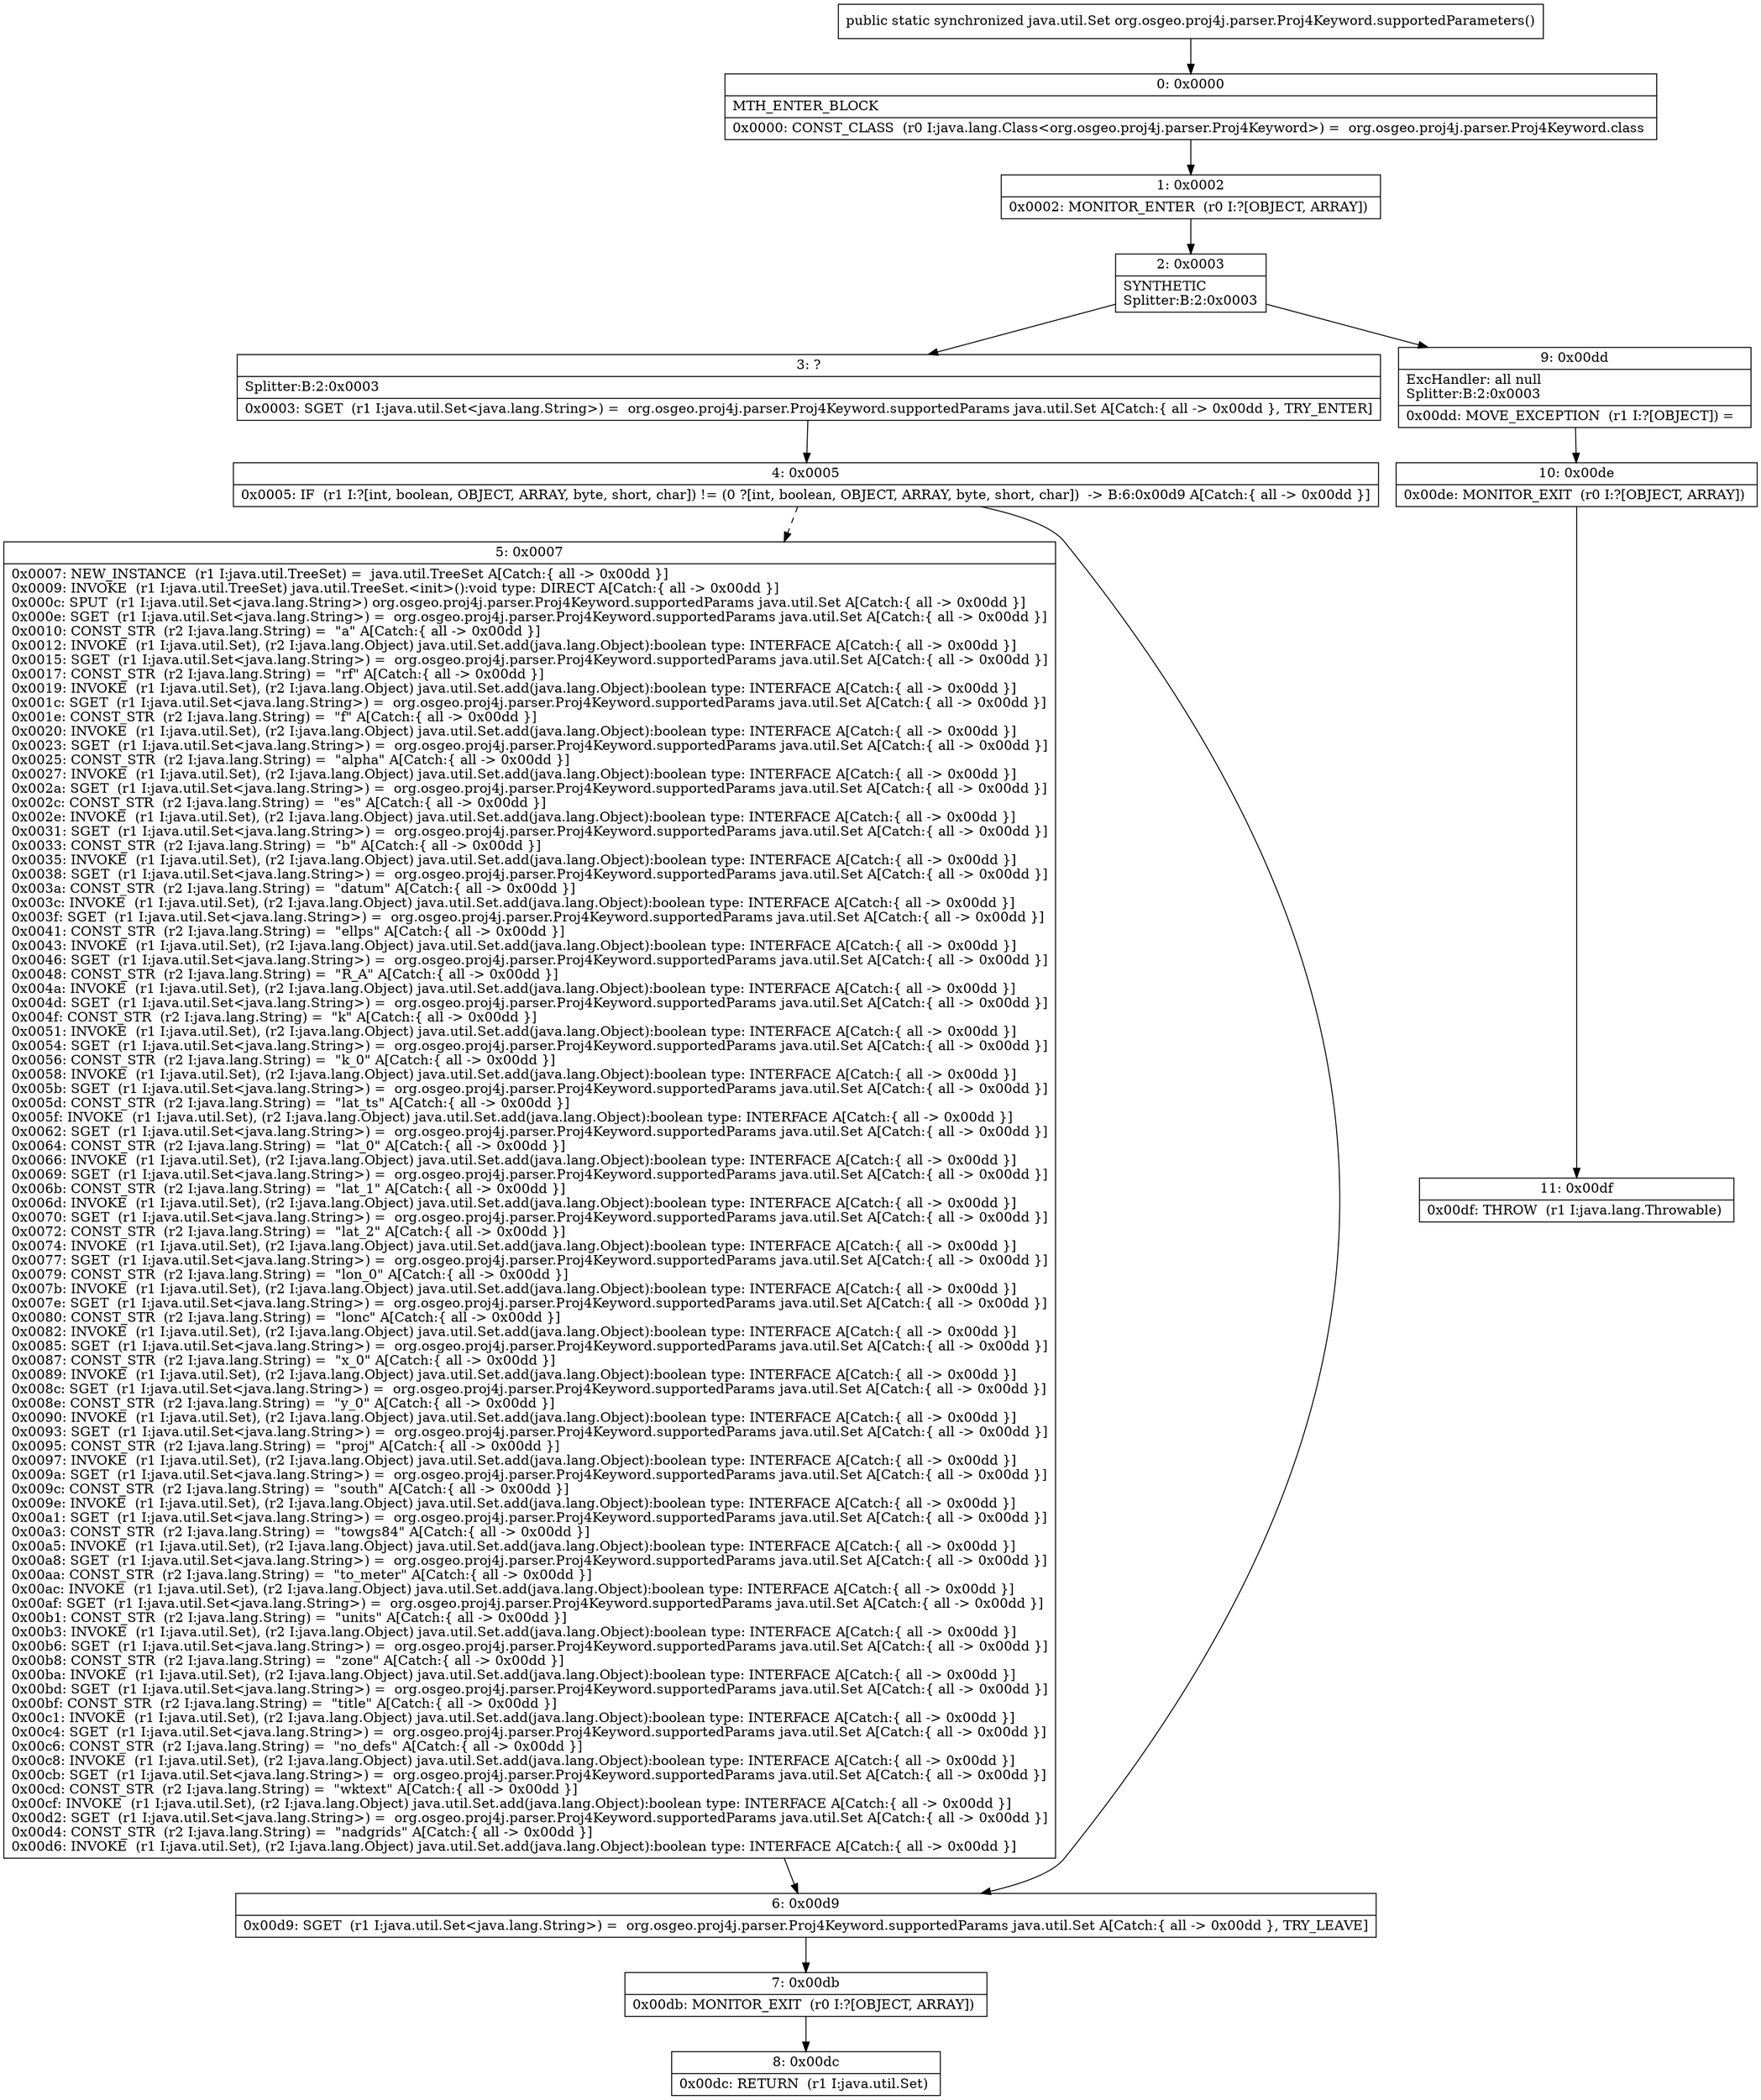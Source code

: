 digraph "CFG fororg.osgeo.proj4j.parser.Proj4Keyword.supportedParameters()Ljava\/util\/Set;" {
Node_0 [shape=record,label="{0\:\ 0x0000|MTH_ENTER_BLOCK\l|0x0000: CONST_CLASS  (r0 I:java.lang.Class\<org.osgeo.proj4j.parser.Proj4Keyword\>) =  org.osgeo.proj4j.parser.Proj4Keyword.class \l}"];
Node_1 [shape=record,label="{1\:\ 0x0002|0x0002: MONITOR_ENTER  (r0 I:?[OBJECT, ARRAY]) \l}"];
Node_2 [shape=record,label="{2\:\ 0x0003|SYNTHETIC\lSplitter:B:2:0x0003\l}"];
Node_3 [shape=record,label="{3\:\ ?|Splitter:B:2:0x0003\l|0x0003: SGET  (r1 I:java.util.Set\<java.lang.String\>) =  org.osgeo.proj4j.parser.Proj4Keyword.supportedParams java.util.Set A[Catch:\{ all \-\> 0x00dd \}, TRY_ENTER]\l}"];
Node_4 [shape=record,label="{4\:\ 0x0005|0x0005: IF  (r1 I:?[int, boolean, OBJECT, ARRAY, byte, short, char]) != (0 ?[int, boolean, OBJECT, ARRAY, byte, short, char])  \-\> B:6:0x00d9 A[Catch:\{ all \-\> 0x00dd \}]\l}"];
Node_5 [shape=record,label="{5\:\ 0x0007|0x0007: NEW_INSTANCE  (r1 I:java.util.TreeSet) =  java.util.TreeSet A[Catch:\{ all \-\> 0x00dd \}]\l0x0009: INVOKE  (r1 I:java.util.TreeSet) java.util.TreeSet.\<init\>():void type: DIRECT A[Catch:\{ all \-\> 0x00dd \}]\l0x000c: SPUT  (r1 I:java.util.Set\<java.lang.String\>) org.osgeo.proj4j.parser.Proj4Keyword.supportedParams java.util.Set A[Catch:\{ all \-\> 0x00dd \}]\l0x000e: SGET  (r1 I:java.util.Set\<java.lang.String\>) =  org.osgeo.proj4j.parser.Proj4Keyword.supportedParams java.util.Set A[Catch:\{ all \-\> 0x00dd \}]\l0x0010: CONST_STR  (r2 I:java.lang.String) =  \"a\" A[Catch:\{ all \-\> 0x00dd \}]\l0x0012: INVOKE  (r1 I:java.util.Set), (r2 I:java.lang.Object) java.util.Set.add(java.lang.Object):boolean type: INTERFACE A[Catch:\{ all \-\> 0x00dd \}]\l0x0015: SGET  (r1 I:java.util.Set\<java.lang.String\>) =  org.osgeo.proj4j.parser.Proj4Keyword.supportedParams java.util.Set A[Catch:\{ all \-\> 0x00dd \}]\l0x0017: CONST_STR  (r2 I:java.lang.String) =  \"rf\" A[Catch:\{ all \-\> 0x00dd \}]\l0x0019: INVOKE  (r1 I:java.util.Set), (r2 I:java.lang.Object) java.util.Set.add(java.lang.Object):boolean type: INTERFACE A[Catch:\{ all \-\> 0x00dd \}]\l0x001c: SGET  (r1 I:java.util.Set\<java.lang.String\>) =  org.osgeo.proj4j.parser.Proj4Keyword.supportedParams java.util.Set A[Catch:\{ all \-\> 0x00dd \}]\l0x001e: CONST_STR  (r2 I:java.lang.String) =  \"f\" A[Catch:\{ all \-\> 0x00dd \}]\l0x0020: INVOKE  (r1 I:java.util.Set), (r2 I:java.lang.Object) java.util.Set.add(java.lang.Object):boolean type: INTERFACE A[Catch:\{ all \-\> 0x00dd \}]\l0x0023: SGET  (r1 I:java.util.Set\<java.lang.String\>) =  org.osgeo.proj4j.parser.Proj4Keyword.supportedParams java.util.Set A[Catch:\{ all \-\> 0x00dd \}]\l0x0025: CONST_STR  (r2 I:java.lang.String) =  \"alpha\" A[Catch:\{ all \-\> 0x00dd \}]\l0x0027: INVOKE  (r1 I:java.util.Set), (r2 I:java.lang.Object) java.util.Set.add(java.lang.Object):boolean type: INTERFACE A[Catch:\{ all \-\> 0x00dd \}]\l0x002a: SGET  (r1 I:java.util.Set\<java.lang.String\>) =  org.osgeo.proj4j.parser.Proj4Keyword.supportedParams java.util.Set A[Catch:\{ all \-\> 0x00dd \}]\l0x002c: CONST_STR  (r2 I:java.lang.String) =  \"es\" A[Catch:\{ all \-\> 0x00dd \}]\l0x002e: INVOKE  (r1 I:java.util.Set), (r2 I:java.lang.Object) java.util.Set.add(java.lang.Object):boolean type: INTERFACE A[Catch:\{ all \-\> 0x00dd \}]\l0x0031: SGET  (r1 I:java.util.Set\<java.lang.String\>) =  org.osgeo.proj4j.parser.Proj4Keyword.supportedParams java.util.Set A[Catch:\{ all \-\> 0x00dd \}]\l0x0033: CONST_STR  (r2 I:java.lang.String) =  \"b\" A[Catch:\{ all \-\> 0x00dd \}]\l0x0035: INVOKE  (r1 I:java.util.Set), (r2 I:java.lang.Object) java.util.Set.add(java.lang.Object):boolean type: INTERFACE A[Catch:\{ all \-\> 0x00dd \}]\l0x0038: SGET  (r1 I:java.util.Set\<java.lang.String\>) =  org.osgeo.proj4j.parser.Proj4Keyword.supportedParams java.util.Set A[Catch:\{ all \-\> 0x00dd \}]\l0x003a: CONST_STR  (r2 I:java.lang.String) =  \"datum\" A[Catch:\{ all \-\> 0x00dd \}]\l0x003c: INVOKE  (r1 I:java.util.Set), (r2 I:java.lang.Object) java.util.Set.add(java.lang.Object):boolean type: INTERFACE A[Catch:\{ all \-\> 0x00dd \}]\l0x003f: SGET  (r1 I:java.util.Set\<java.lang.String\>) =  org.osgeo.proj4j.parser.Proj4Keyword.supportedParams java.util.Set A[Catch:\{ all \-\> 0x00dd \}]\l0x0041: CONST_STR  (r2 I:java.lang.String) =  \"ellps\" A[Catch:\{ all \-\> 0x00dd \}]\l0x0043: INVOKE  (r1 I:java.util.Set), (r2 I:java.lang.Object) java.util.Set.add(java.lang.Object):boolean type: INTERFACE A[Catch:\{ all \-\> 0x00dd \}]\l0x0046: SGET  (r1 I:java.util.Set\<java.lang.String\>) =  org.osgeo.proj4j.parser.Proj4Keyword.supportedParams java.util.Set A[Catch:\{ all \-\> 0x00dd \}]\l0x0048: CONST_STR  (r2 I:java.lang.String) =  \"R_A\" A[Catch:\{ all \-\> 0x00dd \}]\l0x004a: INVOKE  (r1 I:java.util.Set), (r2 I:java.lang.Object) java.util.Set.add(java.lang.Object):boolean type: INTERFACE A[Catch:\{ all \-\> 0x00dd \}]\l0x004d: SGET  (r1 I:java.util.Set\<java.lang.String\>) =  org.osgeo.proj4j.parser.Proj4Keyword.supportedParams java.util.Set A[Catch:\{ all \-\> 0x00dd \}]\l0x004f: CONST_STR  (r2 I:java.lang.String) =  \"k\" A[Catch:\{ all \-\> 0x00dd \}]\l0x0051: INVOKE  (r1 I:java.util.Set), (r2 I:java.lang.Object) java.util.Set.add(java.lang.Object):boolean type: INTERFACE A[Catch:\{ all \-\> 0x00dd \}]\l0x0054: SGET  (r1 I:java.util.Set\<java.lang.String\>) =  org.osgeo.proj4j.parser.Proj4Keyword.supportedParams java.util.Set A[Catch:\{ all \-\> 0x00dd \}]\l0x0056: CONST_STR  (r2 I:java.lang.String) =  \"k_0\" A[Catch:\{ all \-\> 0x00dd \}]\l0x0058: INVOKE  (r1 I:java.util.Set), (r2 I:java.lang.Object) java.util.Set.add(java.lang.Object):boolean type: INTERFACE A[Catch:\{ all \-\> 0x00dd \}]\l0x005b: SGET  (r1 I:java.util.Set\<java.lang.String\>) =  org.osgeo.proj4j.parser.Proj4Keyword.supportedParams java.util.Set A[Catch:\{ all \-\> 0x00dd \}]\l0x005d: CONST_STR  (r2 I:java.lang.String) =  \"lat_ts\" A[Catch:\{ all \-\> 0x00dd \}]\l0x005f: INVOKE  (r1 I:java.util.Set), (r2 I:java.lang.Object) java.util.Set.add(java.lang.Object):boolean type: INTERFACE A[Catch:\{ all \-\> 0x00dd \}]\l0x0062: SGET  (r1 I:java.util.Set\<java.lang.String\>) =  org.osgeo.proj4j.parser.Proj4Keyword.supportedParams java.util.Set A[Catch:\{ all \-\> 0x00dd \}]\l0x0064: CONST_STR  (r2 I:java.lang.String) =  \"lat_0\" A[Catch:\{ all \-\> 0x00dd \}]\l0x0066: INVOKE  (r1 I:java.util.Set), (r2 I:java.lang.Object) java.util.Set.add(java.lang.Object):boolean type: INTERFACE A[Catch:\{ all \-\> 0x00dd \}]\l0x0069: SGET  (r1 I:java.util.Set\<java.lang.String\>) =  org.osgeo.proj4j.parser.Proj4Keyword.supportedParams java.util.Set A[Catch:\{ all \-\> 0x00dd \}]\l0x006b: CONST_STR  (r2 I:java.lang.String) =  \"lat_1\" A[Catch:\{ all \-\> 0x00dd \}]\l0x006d: INVOKE  (r1 I:java.util.Set), (r2 I:java.lang.Object) java.util.Set.add(java.lang.Object):boolean type: INTERFACE A[Catch:\{ all \-\> 0x00dd \}]\l0x0070: SGET  (r1 I:java.util.Set\<java.lang.String\>) =  org.osgeo.proj4j.parser.Proj4Keyword.supportedParams java.util.Set A[Catch:\{ all \-\> 0x00dd \}]\l0x0072: CONST_STR  (r2 I:java.lang.String) =  \"lat_2\" A[Catch:\{ all \-\> 0x00dd \}]\l0x0074: INVOKE  (r1 I:java.util.Set), (r2 I:java.lang.Object) java.util.Set.add(java.lang.Object):boolean type: INTERFACE A[Catch:\{ all \-\> 0x00dd \}]\l0x0077: SGET  (r1 I:java.util.Set\<java.lang.String\>) =  org.osgeo.proj4j.parser.Proj4Keyword.supportedParams java.util.Set A[Catch:\{ all \-\> 0x00dd \}]\l0x0079: CONST_STR  (r2 I:java.lang.String) =  \"lon_0\" A[Catch:\{ all \-\> 0x00dd \}]\l0x007b: INVOKE  (r1 I:java.util.Set), (r2 I:java.lang.Object) java.util.Set.add(java.lang.Object):boolean type: INTERFACE A[Catch:\{ all \-\> 0x00dd \}]\l0x007e: SGET  (r1 I:java.util.Set\<java.lang.String\>) =  org.osgeo.proj4j.parser.Proj4Keyword.supportedParams java.util.Set A[Catch:\{ all \-\> 0x00dd \}]\l0x0080: CONST_STR  (r2 I:java.lang.String) =  \"lonc\" A[Catch:\{ all \-\> 0x00dd \}]\l0x0082: INVOKE  (r1 I:java.util.Set), (r2 I:java.lang.Object) java.util.Set.add(java.lang.Object):boolean type: INTERFACE A[Catch:\{ all \-\> 0x00dd \}]\l0x0085: SGET  (r1 I:java.util.Set\<java.lang.String\>) =  org.osgeo.proj4j.parser.Proj4Keyword.supportedParams java.util.Set A[Catch:\{ all \-\> 0x00dd \}]\l0x0087: CONST_STR  (r2 I:java.lang.String) =  \"x_0\" A[Catch:\{ all \-\> 0x00dd \}]\l0x0089: INVOKE  (r1 I:java.util.Set), (r2 I:java.lang.Object) java.util.Set.add(java.lang.Object):boolean type: INTERFACE A[Catch:\{ all \-\> 0x00dd \}]\l0x008c: SGET  (r1 I:java.util.Set\<java.lang.String\>) =  org.osgeo.proj4j.parser.Proj4Keyword.supportedParams java.util.Set A[Catch:\{ all \-\> 0x00dd \}]\l0x008e: CONST_STR  (r2 I:java.lang.String) =  \"y_0\" A[Catch:\{ all \-\> 0x00dd \}]\l0x0090: INVOKE  (r1 I:java.util.Set), (r2 I:java.lang.Object) java.util.Set.add(java.lang.Object):boolean type: INTERFACE A[Catch:\{ all \-\> 0x00dd \}]\l0x0093: SGET  (r1 I:java.util.Set\<java.lang.String\>) =  org.osgeo.proj4j.parser.Proj4Keyword.supportedParams java.util.Set A[Catch:\{ all \-\> 0x00dd \}]\l0x0095: CONST_STR  (r2 I:java.lang.String) =  \"proj\" A[Catch:\{ all \-\> 0x00dd \}]\l0x0097: INVOKE  (r1 I:java.util.Set), (r2 I:java.lang.Object) java.util.Set.add(java.lang.Object):boolean type: INTERFACE A[Catch:\{ all \-\> 0x00dd \}]\l0x009a: SGET  (r1 I:java.util.Set\<java.lang.String\>) =  org.osgeo.proj4j.parser.Proj4Keyword.supportedParams java.util.Set A[Catch:\{ all \-\> 0x00dd \}]\l0x009c: CONST_STR  (r2 I:java.lang.String) =  \"south\" A[Catch:\{ all \-\> 0x00dd \}]\l0x009e: INVOKE  (r1 I:java.util.Set), (r2 I:java.lang.Object) java.util.Set.add(java.lang.Object):boolean type: INTERFACE A[Catch:\{ all \-\> 0x00dd \}]\l0x00a1: SGET  (r1 I:java.util.Set\<java.lang.String\>) =  org.osgeo.proj4j.parser.Proj4Keyword.supportedParams java.util.Set A[Catch:\{ all \-\> 0x00dd \}]\l0x00a3: CONST_STR  (r2 I:java.lang.String) =  \"towgs84\" A[Catch:\{ all \-\> 0x00dd \}]\l0x00a5: INVOKE  (r1 I:java.util.Set), (r2 I:java.lang.Object) java.util.Set.add(java.lang.Object):boolean type: INTERFACE A[Catch:\{ all \-\> 0x00dd \}]\l0x00a8: SGET  (r1 I:java.util.Set\<java.lang.String\>) =  org.osgeo.proj4j.parser.Proj4Keyword.supportedParams java.util.Set A[Catch:\{ all \-\> 0x00dd \}]\l0x00aa: CONST_STR  (r2 I:java.lang.String) =  \"to_meter\" A[Catch:\{ all \-\> 0x00dd \}]\l0x00ac: INVOKE  (r1 I:java.util.Set), (r2 I:java.lang.Object) java.util.Set.add(java.lang.Object):boolean type: INTERFACE A[Catch:\{ all \-\> 0x00dd \}]\l0x00af: SGET  (r1 I:java.util.Set\<java.lang.String\>) =  org.osgeo.proj4j.parser.Proj4Keyword.supportedParams java.util.Set A[Catch:\{ all \-\> 0x00dd \}]\l0x00b1: CONST_STR  (r2 I:java.lang.String) =  \"units\" A[Catch:\{ all \-\> 0x00dd \}]\l0x00b3: INVOKE  (r1 I:java.util.Set), (r2 I:java.lang.Object) java.util.Set.add(java.lang.Object):boolean type: INTERFACE A[Catch:\{ all \-\> 0x00dd \}]\l0x00b6: SGET  (r1 I:java.util.Set\<java.lang.String\>) =  org.osgeo.proj4j.parser.Proj4Keyword.supportedParams java.util.Set A[Catch:\{ all \-\> 0x00dd \}]\l0x00b8: CONST_STR  (r2 I:java.lang.String) =  \"zone\" A[Catch:\{ all \-\> 0x00dd \}]\l0x00ba: INVOKE  (r1 I:java.util.Set), (r2 I:java.lang.Object) java.util.Set.add(java.lang.Object):boolean type: INTERFACE A[Catch:\{ all \-\> 0x00dd \}]\l0x00bd: SGET  (r1 I:java.util.Set\<java.lang.String\>) =  org.osgeo.proj4j.parser.Proj4Keyword.supportedParams java.util.Set A[Catch:\{ all \-\> 0x00dd \}]\l0x00bf: CONST_STR  (r2 I:java.lang.String) =  \"title\" A[Catch:\{ all \-\> 0x00dd \}]\l0x00c1: INVOKE  (r1 I:java.util.Set), (r2 I:java.lang.Object) java.util.Set.add(java.lang.Object):boolean type: INTERFACE A[Catch:\{ all \-\> 0x00dd \}]\l0x00c4: SGET  (r1 I:java.util.Set\<java.lang.String\>) =  org.osgeo.proj4j.parser.Proj4Keyword.supportedParams java.util.Set A[Catch:\{ all \-\> 0x00dd \}]\l0x00c6: CONST_STR  (r2 I:java.lang.String) =  \"no_defs\" A[Catch:\{ all \-\> 0x00dd \}]\l0x00c8: INVOKE  (r1 I:java.util.Set), (r2 I:java.lang.Object) java.util.Set.add(java.lang.Object):boolean type: INTERFACE A[Catch:\{ all \-\> 0x00dd \}]\l0x00cb: SGET  (r1 I:java.util.Set\<java.lang.String\>) =  org.osgeo.proj4j.parser.Proj4Keyword.supportedParams java.util.Set A[Catch:\{ all \-\> 0x00dd \}]\l0x00cd: CONST_STR  (r2 I:java.lang.String) =  \"wktext\" A[Catch:\{ all \-\> 0x00dd \}]\l0x00cf: INVOKE  (r1 I:java.util.Set), (r2 I:java.lang.Object) java.util.Set.add(java.lang.Object):boolean type: INTERFACE A[Catch:\{ all \-\> 0x00dd \}]\l0x00d2: SGET  (r1 I:java.util.Set\<java.lang.String\>) =  org.osgeo.proj4j.parser.Proj4Keyword.supportedParams java.util.Set A[Catch:\{ all \-\> 0x00dd \}]\l0x00d4: CONST_STR  (r2 I:java.lang.String) =  \"nadgrids\" A[Catch:\{ all \-\> 0x00dd \}]\l0x00d6: INVOKE  (r1 I:java.util.Set), (r2 I:java.lang.Object) java.util.Set.add(java.lang.Object):boolean type: INTERFACE A[Catch:\{ all \-\> 0x00dd \}]\l}"];
Node_6 [shape=record,label="{6\:\ 0x00d9|0x00d9: SGET  (r1 I:java.util.Set\<java.lang.String\>) =  org.osgeo.proj4j.parser.Proj4Keyword.supportedParams java.util.Set A[Catch:\{ all \-\> 0x00dd \}, TRY_LEAVE]\l}"];
Node_7 [shape=record,label="{7\:\ 0x00db|0x00db: MONITOR_EXIT  (r0 I:?[OBJECT, ARRAY]) \l}"];
Node_8 [shape=record,label="{8\:\ 0x00dc|0x00dc: RETURN  (r1 I:java.util.Set) \l}"];
Node_9 [shape=record,label="{9\:\ 0x00dd|ExcHandler: all null\lSplitter:B:2:0x0003\l|0x00dd: MOVE_EXCEPTION  (r1 I:?[OBJECT]) =  \l}"];
Node_10 [shape=record,label="{10\:\ 0x00de|0x00de: MONITOR_EXIT  (r0 I:?[OBJECT, ARRAY]) \l}"];
Node_11 [shape=record,label="{11\:\ 0x00df|0x00df: THROW  (r1 I:java.lang.Throwable) \l}"];
MethodNode[shape=record,label="{public static synchronized java.util.Set org.osgeo.proj4j.parser.Proj4Keyword.supportedParameters() }"];
MethodNode -> Node_0;
Node_0 -> Node_1;
Node_1 -> Node_2;
Node_2 -> Node_3;
Node_2 -> Node_9;
Node_3 -> Node_4;
Node_4 -> Node_5[style=dashed];
Node_4 -> Node_6;
Node_5 -> Node_6;
Node_6 -> Node_7;
Node_7 -> Node_8;
Node_9 -> Node_10;
Node_10 -> Node_11;
}

